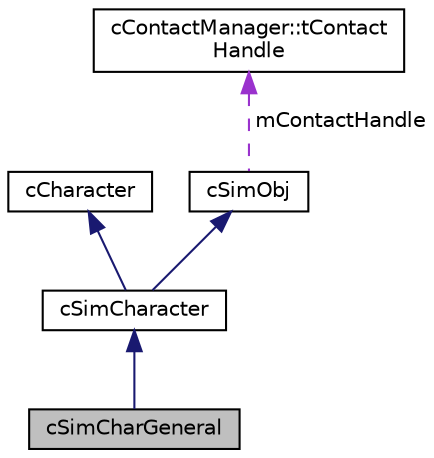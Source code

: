digraph "cSimCharGeneral"
{
 // LATEX_PDF_SIZE
  edge [fontname="Helvetica",fontsize="10",labelfontname="Helvetica",labelfontsize="10"];
  node [fontname="Helvetica",fontsize="10",shape=record];
  Node1 [label="cSimCharGeneral",height=0.2,width=0.4,color="black", fillcolor="grey75", style="filled", fontcolor="black",tooltip=" "];
  Node2 -> Node1 [dir="back",color="midnightblue",fontsize="10",style="solid",fontname="Helvetica"];
  Node2 [label="cSimCharacter",height=0.2,width=0.4,color="black", fillcolor="white", style="filled",URL="$classc_sim_character.html",tooltip=" "];
  Node3 -> Node2 [dir="back",color="midnightblue",fontsize="10",style="solid",fontname="Helvetica"];
  Node3 [label="cCharacter",height=0.2,width=0.4,color="black", fillcolor="white", style="filled",URL="$classc_character.html",tooltip=" "];
  Node4 -> Node2 [dir="back",color="midnightblue",fontsize="10",style="solid",fontname="Helvetica"];
  Node4 [label="cSimObj",height=0.2,width=0.4,color="black", fillcolor="white", style="filled",URL="$classc_sim_obj.html",tooltip=" "];
  Node5 -> Node4 [dir="back",color="darkorchid3",fontsize="10",style="dashed",label=" mContactHandle" ,fontname="Helvetica"];
  Node5 [label="cContactManager::tContact\lHandle",height=0.2,width=0.4,color="black", fillcolor="white", style="filled",URL="$structc_contact_manager_1_1t_contact_handle.html",tooltip=" "];
}
